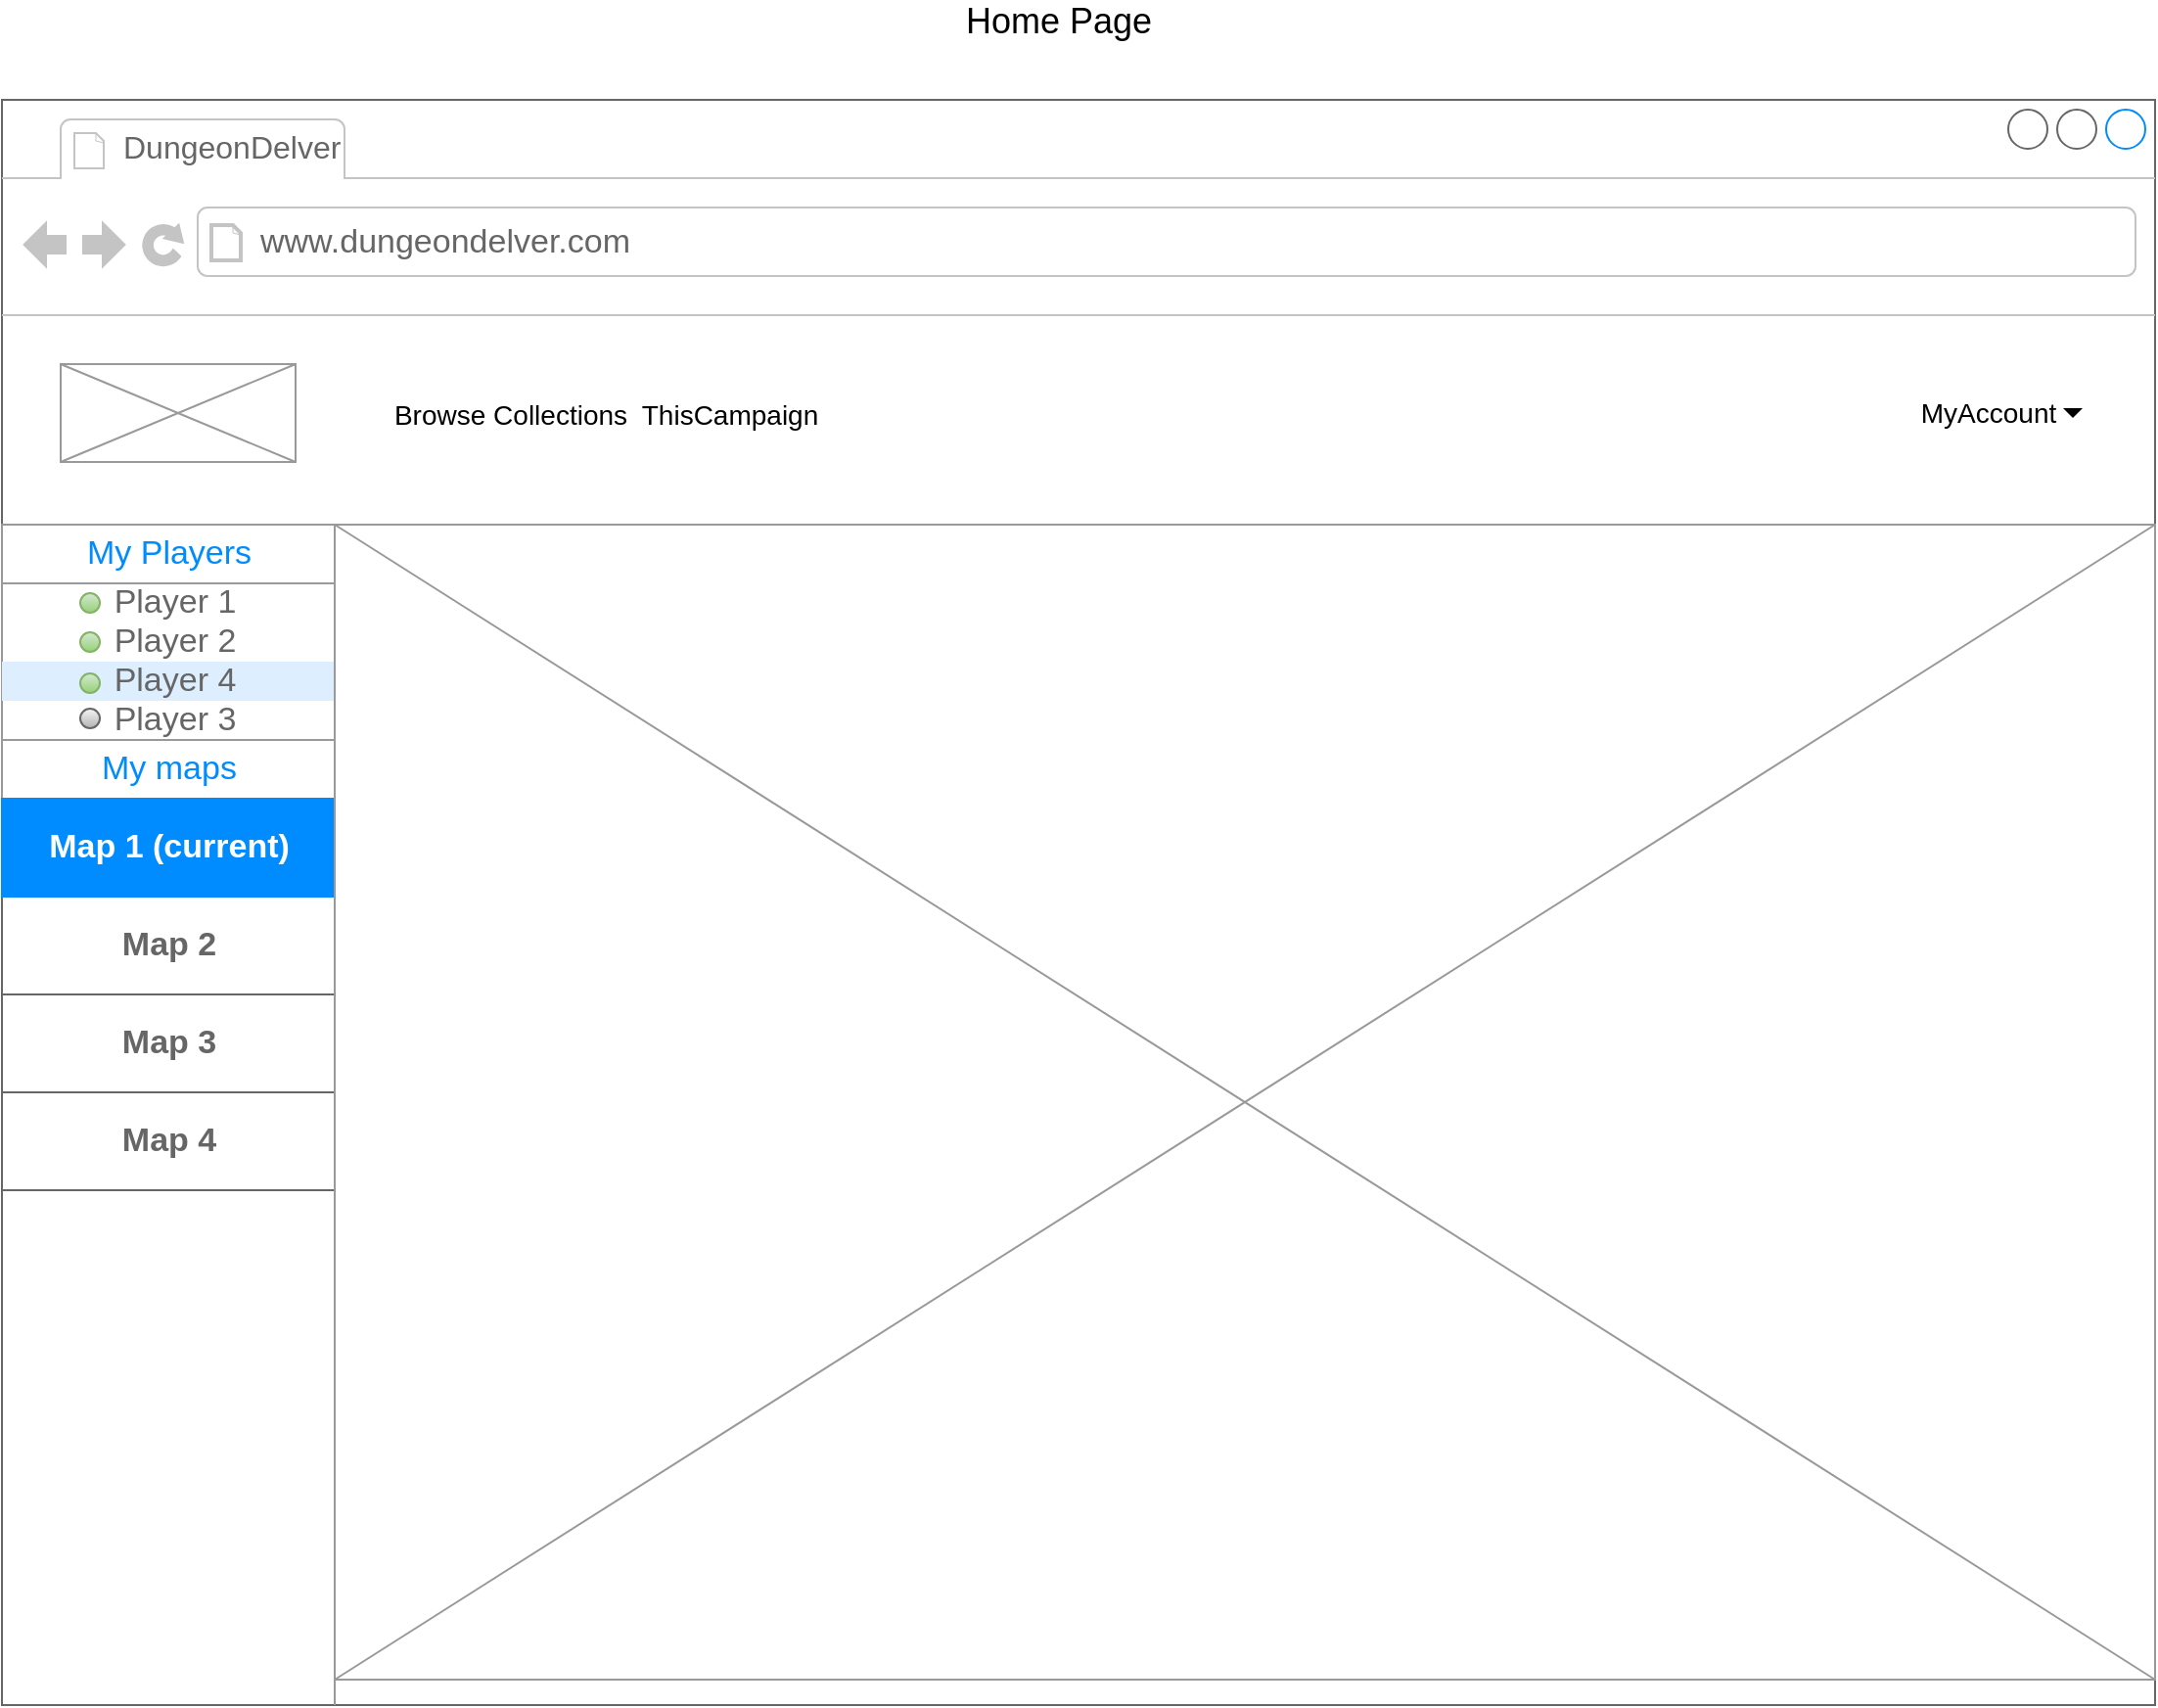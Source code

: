 <mxfile version="20.3.0" type="device"><diagram name="Page-1" id="03018318-947c-dd8e-b7a3-06fadd420f32"><mxGraphModel dx="1422" dy="865" grid="1" gridSize="10" guides="1" tooltips="1" connect="1" arrows="1" fold="1" page="1" pageScale="1" pageWidth="1169" pageHeight="827" background="#ffffff" math="0" shadow="0"><root><mxCell id="0"/><mxCell id="1" parent="0"/><mxCell id="nOhqsUNQaKiK91TGU0c0-6" value="" style="strokeWidth=1;shadow=0;dashed=0;align=center;html=1;shape=mxgraph.mockup.containers.browserWindow;rSize=0;strokeColor=#666666;strokeColor2=#008cff;strokeColor3=#c4c4c4;mainText=,;recursiveResize=0;" parent="1" vertex="1"><mxGeometry x="40" y="90" width="1100" height="820" as="geometry"/></mxCell><mxCell id="nOhqsUNQaKiK91TGU0c0-7" value="&lt;font style=&quot;font-size: 16px;&quot;&gt;DungeonDelver&lt;/font&gt;" style="strokeWidth=1;shadow=0;dashed=0;align=center;html=1;shape=mxgraph.mockup.containers.anchor;fontSize=17;fontColor=#666666;align=left;" parent="nOhqsUNQaKiK91TGU0c0-6" vertex="1"><mxGeometry x="60" y="12" width="110" height="26" as="geometry"/></mxCell><mxCell id="nOhqsUNQaKiK91TGU0c0-8" value="www.dungeondelver.com" style="strokeWidth=1;shadow=0;dashed=0;align=center;html=1;shape=mxgraph.mockup.containers.anchor;rSize=0;fontSize=17;fontColor=#666666;align=left;" parent="nOhqsUNQaKiK91TGU0c0-6" vertex="1"><mxGeometry x="130" y="60" width="250" height="26" as="geometry"/></mxCell><mxCell id="nOhqsUNQaKiK91TGU0c0-25" value="MyAccount" style="strokeColor=none;fillColor=none;rSize=5;perimeter=none;whiteSpace=wrap;resizeWidth=1;align=center;spacing=20;fontSize=14;spacingRight=10;" parent="nOhqsUNQaKiK91TGU0c0-6" vertex="1"><mxGeometry x="970" y="140" width="100" height="40" as="geometry"/></mxCell><mxCell id="nOhqsUNQaKiK91TGU0c0-26" value="" style="shape=triangle;direction=south;strokeColor=none;perimeter=none;fillColor=#000000;" parent="nOhqsUNQaKiK91TGU0c0-25" vertex="1"><mxGeometry x="1" y="0.5" width="10" height="5" relative="1" as="geometry"><mxPoint x="-17" y="-2.5" as="offset"/></mxGeometry></mxCell><mxCell id="nOhqsUNQaKiK91TGU0c0-27" value="Browse Collections" style="fillColor=none;strokeColor=none;fontSize=14;" parent="nOhqsUNQaKiK91TGU0c0-6" vertex="1"><mxGeometry x="230" y="140" width="60" height="40" as="geometry"/></mxCell><mxCell id="nOhqsUNQaKiK91TGU0c0-28" value="ThisCampaign" style="fillColor=none;strokeColor=none;fontSize=14;" parent="nOhqsUNQaKiK91TGU0c0-6" vertex="1"><mxGeometry x="332" y="140" width="80" height="40" as="geometry"/></mxCell><mxCell id="nOhqsUNQaKiK91TGU0c0-29" value="" style="verticalLabelPosition=bottom;shadow=0;dashed=0;align=center;html=1;verticalAlign=top;strokeWidth=1;shape=mxgraph.mockup.graphics.simpleIcon;strokeColor=#999999;" parent="nOhqsUNQaKiK91TGU0c0-6" vertex="1"><mxGeometry x="30" y="135" width="120" height="50" as="geometry"/></mxCell><mxCell id="nOhqsUNQaKiK91TGU0c0-35" value="" style="verticalLabelPosition=bottom;shadow=0;dashed=0;align=center;html=1;verticalAlign=top;strokeWidth=1;shape=mxgraph.mockup.markup.line;strokeColor=#999999;" parent="nOhqsUNQaKiK91TGU0c0-6" vertex="1"><mxGeometry y="207" width="1100" height="20" as="geometry"/></mxCell><mxCell id="nOhqsUNQaKiK91TGU0c0-36" value="" style="verticalLabelPosition=bottom;shadow=0;dashed=0;align=center;html=1;verticalAlign=top;strokeWidth=1;shape=mxgraph.mockup.markup.line;strokeColor=#999999;direction=north;" parent="nOhqsUNQaKiK91TGU0c0-6" vertex="1"><mxGeometry x="160" y="230" width="20" height="590" as="geometry"/></mxCell><mxCell id="nOhqsUNQaKiK91TGU0c0-37" value="" style="strokeWidth=1;shadow=0;dashed=0;align=center;html=1;shape=mxgraph.mockup.forms.rrect;rSize=0;strokeColor=#999999;fillColor=#ffffff;" parent="nOhqsUNQaKiK91TGU0c0-6" vertex="1"><mxGeometry y="217" width="170" height="110" as="geometry"/></mxCell><mxCell id="nOhqsUNQaKiK91TGU0c0-38" value="My Players" style="strokeWidth=1;shadow=0;dashed=0;align=center;html=1;shape=mxgraph.mockup.forms.rrect;rSize=0;strokeColor=#999999;fontColor=#008cff;fontSize=17;fillColor=#ffffff;resizeWidth=1;" parent="nOhqsUNQaKiK91TGU0c0-37" vertex="1"><mxGeometry width="170" height="30" relative="1" as="geometry"/></mxCell><mxCell id="nOhqsUNQaKiK91TGU0c0-39" value="Player 1" style="strokeWidth=1;shadow=0;dashed=0;align=center;html=1;shape=mxgraph.mockup.forms.anchor;fontSize=17;fontColor=#666666;align=center;spacingLeft=5;resizeWidth=1;" parent="nOhqsUNQaKiK91TGU0c0-37" vertex="1"><mxGeometry width="170" height="20" relative="1" as="geometry"><mxPoint y="30" as="offset"/></mxGeometry></mxCell><mxCell id="nOhqsUNQaKiK91TGU0c0-40" value="Player 2" style="strokeWidth=1;shadow=0;dashed=0;align=center;html=1;shape=mxgraph.mockup.forms.anchor;fontSize=17;fontColor=#666666;align=center;spacingLeft=5;resizeWidth=1;" parent="nOhqsUNQaKiK91TGU0c0-37" vertex="1"><mxGeometry width="170" height="20" relative="1" as="geometry"><mxPoint y="50" as="offset"/></mxGeometry></mxCell><mxCell id="nOhqsUNQaKiK91TGU0c0-41" value="Player 4" style="strokeWidth=1;shadow=0;dashed=0;align=center;html=1;shape=mxgraph.mockup.forms.rrect;rSize=0;fontSize=17;fontColor=#666666;align=center;spacingLeft=5;fillColor=#ddeeff;strokeColor=none;resizeWidth=1;" parent="nOhqsUNQaKiK91TGU0c0-37" vertex="1"><mxGeometry width="170" height="20" relative="1" as="geometry"><mxPoint y="70" as="offset"/></mxGeometry></mxCell><mxCell id="nOhqsUNQaKiK91TGU0c0-42" value="Player 3" style="strokeWidth=1;shadow=0;dashed=0;align=center;html=1;shape=mxgraph.mockup.forms.anchor;fontSize=17;fontColor=#666666;align=center;spacingLeft=5;resizeWidth=1;" parent="nOhqsUNQaKiK91TGU0c0-37" vertex="1"><mxGeometry width="170" height="20" relative="1" as="geometry"><mxPoint y="90" as="offset"/></mxGeometry></mxCell><mxCell id="nOhqsUNQaKiK91TGU0c0-43" value="" style="shape=ellipse;fillColor=#d5e8d4;strokeColor=#82b366;html=1;align=center;gradientColor=#97d077;" parent="nOhqsUNQaKiK91TGU0c0-37" vertex="1"><mxGeometry x="40" y="35" width="10" height="10" as="geometry"/></mxCell><mxCell id="nOhqsUNQaKiK91TGU0c0-45" value="" style="shape=ellipse;fillColor=#d5e8d4;strokeColor=#82b366;html=1;align=center;gradientColor=#97d077;" parent="nOhqsUNQaKiK91TGU0c0-37" vertex="1"><mxGeometry x="40" y="55" width="10" height="10" as="geometry"/></mxCell><mxCell id="nOhqsUNQaKiK91TGU0c0-46" value="" style="shape=ellipse;fillColor=#d5e8d4;strokeColor=#82b366;html=1;align=center;gradientColor=#97d077;" parent="nOhqsUNQaKiK91TGU0c0-37" vertex="1"><mxGeometry x="40" y="76" width="10" height="10" as="geometry"/></mxCell><mxCell id="nOhqsUNQaKiK91TGU0c0-47" value="" style="shape=ellipse;fillColor=#f5f5f5;strokeColor=#666666;html=1;align=center;gradientColor=#b3b3b3;" parent="nOhqsUNQaKiK91TGU0c0-37" vertex="1"><mxGeometry x="40" y="94" width="10" height="10" as="geometry"/></mxCell><mxCell id="nOhqsUNQaKiK91TGU0c0-48" value="" style="strokeWidth=1;shadow=0;dashed=0;align=center;html=1;shape=mxgraph.mockup.forms.rrect;rSize=0;strokeColor=#999999;fillColor=#ffffff;" parent="nOhqsUNQaKiK91TGU0c0-6" vertex="1"><mxGeometry y="327" width="170" height="230" as="geometry"/></mxCell><mxCell id="nOhqsUNQaKiK91TGU0c0-49" value="My maps" style="strokeWidth=1;shadow=0;dashed=0;align=center;html=1;shape=mxgraph.mockup.forms.rrect;rSize=0;strokeColor=#999999;fontColor=#008cff;fontSize=17;fillColor=#ffffff;resizeWidth=1;" parent="nOhqsUNQaKiK91TGU0c0-48" vertex="1"><mxGeometry width="170" height="30" relative="1" as="geometry"/></mxCell><mxCell id="nOhqsUNQaKiK91TGU0c0-51" value="" style="strokeWidth=1;shadow=0;dashed=0;align=center;html=1;shape=mxgraph.mockup.forms.anchor;fontSize=17;fontColor=#666666;align=left;spacingLeft=5;resizeWidth=1;" parent="nOhqsUNQaKiK91TGU0c0-48" vertex="1"><mxGeometry width="170" height="20" relative="1" as="geometry"><mxPoint y="50" as="offset"/></mxGeometry></mxCell><mxCell id="nOhqsUNQaKiK91TGU0c0-61" value="" style="strokeWidth=1;shadow=0;dashed=0;align=center;html=1;shape=mxgraph.mockup.rrect;rSize=10;strokeColor=#666666;" parent="nOhqsUNQaKiK91TGU0c0-48" vertex="1"><mxGeometry y="30" width="170" height="200" as="geometry"/></mxCell><mxCell id="nOhqsUNQaKiK91TGU0c0-62" value="Map 2" style="strokeColor=inherit;fillColor=inherit;gradientColor=inherit;strokeWidth=1;shadow=0;dashed=0;align=center;html=1;shape=mxgraph.mockup.rrect;rSize=0;fontSize=17;fontColor=#666666;fontStyle=1;resizeWidth=1;" parent="nOhqsUNQaKiK91TGU0c0-61" vertex="1"><mxGeometry width="170" height="50" relative="1" as="geometry"><mxPoint y="50" as="offset"/></mxGeometry></mxCell><mxCell id="nOhqsUNQaKiK91TGU0c0-63" value="Map 3" style="strokeColor=inherit;fillColor=inherit;gradientColor=inherit;strokeWidth=1;shadow=0;dashed=0;align=center;html=1;shape=mxgraph.mockup.rrect;rSize=0;fontSize=17;fontColor=#666666;fontStyle=1;resizeWidth=1;" parent="nOhqsUNQaKiK91TGU0c0-61" vertex="1"><mxGeometry width="170" height="50" relative="1" as="geometry"><mxPoint y="100" as="offset"/></mxGeometry></mxCell><mxCell id="nOhqsUNQaKiK91TGU0c0-64" value="Map 4" style="strokeColor=inherit;fillColor=inherit;gradientColor=inherit;strokeWidth=1;shadow=0;dashed=0;align=center;html=1;shape=mxgraph.mockup.bottomButton;rSize=0;fontSize=17;fontColor=#666666;fontStyle=1;resizeWidth=1;" parent="nOhqsUNQaKiK91TGU0c0-61" vertex="1"><mxGeometry y="1" width="170" height="50" relative="1" as="geometry"><mxPoint y="-50" as="offset"/></mxGeometry></mxCell><mxCell id="nOhqsUNQaKiK91TGU0c0-65" value="Map 1 (current)" style="strokeWidth=1;shadow=0;dashed=0;align=center;html=1;shape=mxgraph.mockup.topButton;rSize=0;fontSize=17;fontColor=#ffffff;fontStyle=1;fillColor=#008cff;strokeColor=#008cff;resizeWidth=1;" parent="nOhqsUNQaKiK91TGU0c0-61" vertex="1"><mxGeometry width="170" height="50" relative="1" as="geometry"/></mxCell><mxCell id="nOhqsUNQaKiK91TGU0c0-55" value="" style="verticalLabelPosition=bottom;shadow=0;dashed=0;align=center;html=1;verticalAlign=top;strokeWidth=1;shape=mxgraph.mockup.graphics.simpleIcon;strokeColor=#999999;" parent="nOhqsUNQaKiK91TGU0c0-6" vertex="1"><mxGeometry x="170" y="217" width="930" height="590" as="geometry"/></mxCell><mxCell id="nOhqsUNQaKiK91TGU0c0-10" value="&lt;font style=&quot;font-size: 18px&quot;&gt;Home Page&lt;/font&gt;" style="text;html=1;strokeColor=none;fillColor=none;align=center;verticalAlign=middle;whiteSpace=wrap;rounded=0;" parent="1" vertex="1"><mxGeometry x="40" y="40" width="1080" height="20" as="geometry"/></mxCell></root></mxGraphModel></diagram></mxfile>